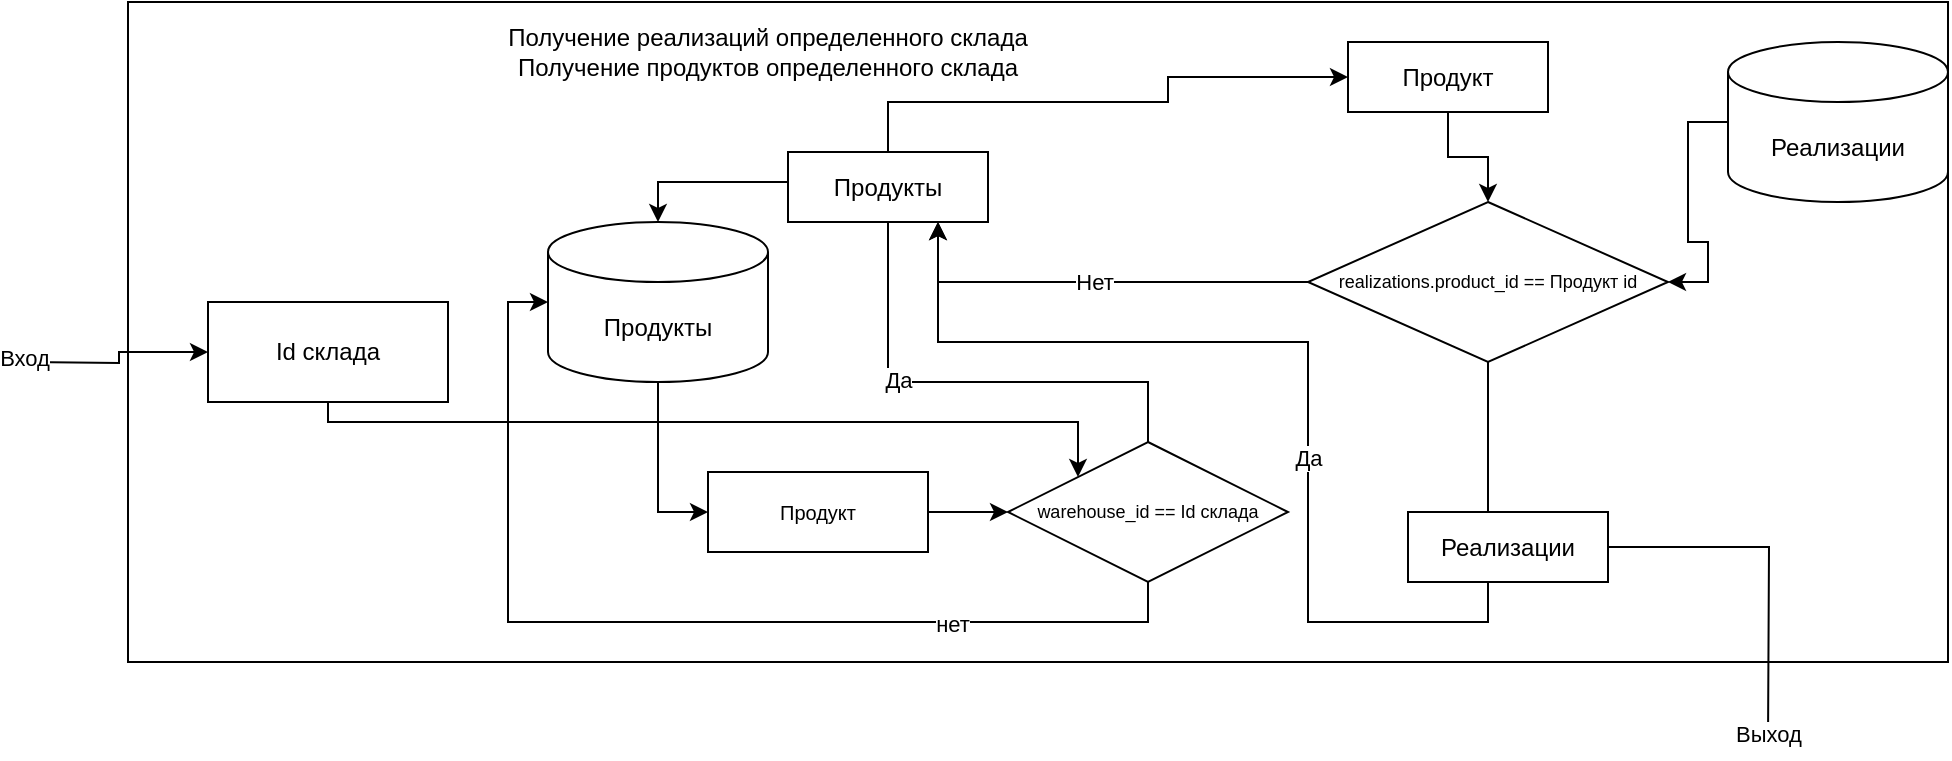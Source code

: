 <mxfile version="21.5.1" type="device">
  <diagram name="Страница 1" id="-c8abf15AqLjRWEmIQHd">
    <mxGraphModel dx="1068" dy="650" grid="1" gridSize="10" guides="1" tooltips="1" connect="1" arrows="1" fold="1" page="1" pageScale="1" pageWidth="1100" pageHeight="850" math="0" shadow="0">
      <root>
        <mxCell id="0" />
        <mxCell id="1" parent="0" />
        <mxCell id="G-FsZMBp941R1rGe7zR7-5" style="edgeStyle=orthogonalEdgeStyle;rounded=0;orthogonalLoop=1;jettySize=auto;html=1;entryX=0;entryY=0.5;entryDx=0;entryDy=0;" edge="1" parent="1" source="G-FsZMBp941R1rGe7zR7-1" target="G-FsZMBp941R1rGe7zR7-2">
          <mxGeometry relative="1" as="geometry" />
        </mxCell>
        <mxCell id="G-FsZMBp941R1rGe7zR7-2" value="" style="rounded=0;whiteSpace=wrap;html=1;" vertex="1" parent="1">
          <mxGeometry x="90" y="60" width="910" height="330" as="geometry" />
        </mxCell>
        <mxCell id="G-FsZMBp941R1rGe7zR7-4" value="Получение реализаций определенного склада&lt;br&gt;Получение продуктов определенного склада" style="text;html=1;strokeColor=none;fillColor=none;align=center;verticalAlign=middle;whiteSpace=wrap;rounded=0;" vertex="1" parent="1">
          <mxGeometry x="270" y="70" width="280" height="30" as="geometry" />
        </mxCell>
        <mxCell id="G-FsZMBp941R1rGe7zR7-9" style="edgeStyle=orthogonalEdgeStyle;rounded=0;orthogonalLoop=1;jettySize=auto;html=1;" edge="1" parent="1" source="G-FsZMBp941R1rGe7zR7-6" target="G-FsZMBp941R1rGe7zR7-8">
          <mxGeometry relative="1" as="geometry" />
        </mxCell>
        <mxCell id="G-FsZMBp941R1rGe7zR7-6" value="Продукт&lt;br style=&quot;font-size: 10px;&quot;&gt;" style="rounded=0;whiteSpace=wrap;html=1;fontSize=10;" vertex="1" parent="1">
          <mxGeometry x="380" y="295" width="110" height="40" as="geometry" />
        </mxCell>
        <mxCell id="G-FsZMBp941R1rGe7zR7-17" style="edgeStyle=orthogonalEdgeStyle;rounded=0;orthogonalLoop=1;jettySize=auto;html=1;entryX=0;entryY=0.5;entryDx=0;entryDy=0;entryPerimeter=0;" edge="1" parent="1" source="G-FsZMBp941R1rGe7zR7-8" target="G-FsZMBp941R1rGe7zR7-13">
          <mxGeometry relative="1" as="geometry">
            <Array as="points">
              <mxPoint x="600" y="370" />
              <mxPoint x="280" y="370" />
              <mxPoint x="280" y="210" />
            </Array>
          </mxGeometry>
        </mxCell>
        <mxCell id="G-FsZMBp941R1rGe7zR7-18" value="нет" style="edgeLabel;html=1;align=center;verticalAlign=middle;resizable=0;points=[];" vertex="1" connectable="0" parent="G-FsZMBp941R1rGe7zR7-17">
          <mxGeometry x="-0.545" y="1" relative="1" as="geometry">
            <mxPoint as="offset" />
          </mxGeometry>
        </mxCell>
        <mxCell id="G-FsZMBp941R1rGe7zR7-8" value="warehouse_id == Id склада" style="rhombus;whiteSpace=wrap;html=1;fontSize=9;" vertex="1" parent="1">
          <mxGeometry x="530" y="280" width="140" height="70" as="geometry" />
        </mxCell>
        <mxCell id="G-FsZMBp941R1rGe7zR7-14" style="edgeStyle=orthogonalEdgeStyle;rounded=0;orthogonalLoop=1;jettySize=auto;html=1;entryX=0;entryY=0.5;entryDx=0;entryDy=0;" edge="1" parent="1" source="G-FsZMBp941R1rGe7zR7-13" target="G-FsZMBp941R1rGe7zR7-6">
          <mxGeometry relative="1" as="geometry" />
        </mxCell>
        <mxCell id="G-FsZMBp941R1rGe7zR7-13" value="Продукты" style="shape=cylinder3;whiteSpace=wrap;html=1;boundedLbl=1;backgroundOutline=1;size=15;" vertex="1" parent="1">
          <mxGeometry x="300" y="170" width="110" height="80" as="geometry" />
        </mxCell>
        <mxCell id="G-FsZMBp941R1rGe7zR7-15" value="" style="edgeStyle=orthogonalEdgeStyle;rounded=0;orthogonalLoop=1;jettySize=auto;html=1;entryX=0.5;entryY=0;entryDx=0;entryDy=0;entryPerimeter=0;" edge="1" parent="1" source="G-FsZMBp941R1rGe7zR7-8" target="G-FsZMBp941R1rGe7zR7-13">
          <mxGeometry relative="1" as="geometry">
            <mxPoint x="600" y="280" as="sourcePoint" />
            <mxPoint x="345" y="170" as="targetPoint" />
            <Array as="points">
              <mxPoint x="600" y="250" />
              <mxPoint x="470" y="250" />
              <mxPoint x="470" y="150" />
              <mxPoint x="355" y="150" />
            </Array>
          </mxGeometry>
        </mxCell>
        <mxCell id="G-FsZMBp941R1rGe7zR7-16" value="Да" style="edgeLabel;html=1;align=center;verticalAlign=middle;resizable=0;points=[];" vertex="1" connectable="0" parent="G-FsZMBp941R1rGe7zR7-15">
          <mxGeometry x="-0.212" y="-1" relative="1" as="geometry">
            <mxPoint as="offset" />
          </mxGeometry>
        </mxCell>
        <mxCell id="G-FsZMBp941R1rGe7zR7-20" style="edgeStyle=orthogonalEdgeStyle;rounded=0;orthogonalLoop=1;jettySize=auto;html=1;entryX=0;entryY=0.5;entryDx=0;entryDy=0;" edge="1" parent="1" source="G-FsZMBp941R1rGe7zR7-3" target="G-FsZMBp941R1rGe7zR7-19">
          <mxGeometry relative="1" as="geometry">
            <Array as="points">
              <mxPoint x="470" y="110" />
              <mxPoint x="610" y="110" />
              <mxPoint x="610" y="98" />
            </Array>
          </mxGeometry>
        </mxCell>
        <mxCell id="G-FsZMBp941R1rGe7zR7-3" value="Продукты" style="rounded=0;whiteSpace=wrap;html=1;" vertex="1" parent="1">
          <mxGeometry x="420" y="135" width="100" height="35" as="geometry" />
        </mxCell>
        <mxCell id="G-FsZMBp941R1rGe7zR7-25" style="edgeStyle=orthogonalEdgeStyle;rounded=0;orthogonalLoop=1;jettySize=auto;html=1;" edge="1" parent="1" source="G-FsZMBp941R1rGe7zR7-19" target="G-FsZMBp941R1rGe7zR7-22">
          <mxGeometry relative="1" as="geometry" />
        </mxCell>
        <mxCell id="G-FsZMBp941R1rGe7zR7-19" value="Продукт" style="rounded=0;whiteSpace=wrap;html=1;" vertex="1" parent="1">
          <mxGeometry x="700" y="80" width="100" height="35" as="geometry" />
        </mxCell>
        <mxCell id="G-FsZMBp941R1rGe7zR7-26" value="Да" style="edgeStyle=orthogonalEdgeStyle;rounded=0;orthogonalLoop=1;jettySize=auto;html=1;entryX=0.75;entryY=1;entryDx=0;entryDy=0;" edge="1" parent="1" source="G-FsZMBp941R1rGe7zR7-22" target="G-FsZMBp941R1rGe7zR7-3">
          <mxGeometry relative="1" as="geometry">
            <Array as="points">
              <mxPoint x="770" y="370" />
              <mxPoint x="680" y="370" />
              <mxPoint x="680" y="230" />
              <mxPoint x="495" y="230" />
            </Array>
          </mxGeometry>
        </mxCell>
        <mxCell id="G-FsZMBp941R1rGe7zR7-27" value="Нет" style="edgeStyle=orthogonalEdgeStyle;rounded=0;orthogonalLoop=1;jettySize=auto;html=1;entryX=0.75;entryY=1;entryDx=0;entryDy=0;" edge="1" parent="1" source="G-FsZMBp941R1rGe7zR7-22" target="G-FsZMBp941R1rGe7zR7-3">
          <mxGeometry relative="1" as="geometry" />
        </mxCell>
        <mxCell id="G-FsZMBp941R1rGe7zR7-22" value="realizations.product_id == Продукт id" style="rhombus;whiteSpace=wrap;html=1;fontSize=9;" vertex="1" parent="1">
          <mxGeometry x="680" y="160" width="180" height="80" as="geometry" />
        </mxCell>
        <mxCell id="G-FsZMBp941R1rGe7zR7-24" style="edgeStyle=orthogonalEdgeStyle;rounded=0;orthogonalLoop=1;jettySize=auto;html=1;" edge="1" parent="1" source="G-FsZMBp941R1rGe7zR7-23" target="G-FsZMBp941R1rGe7zR7-22">
          <mxGeometry relative="1" as="geometry" />
        </mxCell>
        <mxCell id="G-FsZMBp941R1rGe7zR7-23" value="Реализации" style="shape=cylinder3;whiteSpace=wrap;html=1;boundedLbl=1;backgroundOutline=1;size=15;" vertex="1" parent="1">
          <mxGeometry x="890" y="80" width="110" height="80" as="geometry" />
        </mxCell>
        <mxCell id="G-FsZMBp941R1rGe7zR7-28" style="edgeStyle=orthogonalEdgeStyle;rounded=0;orthogonalLoop=1;jettySize=auto;html=1;" edge="1" parent="1" source="G-FsZMBp941R1rGe7zR7-21">
          <mxGeometry relative="1" as="geometry">
            <mxPoint x="910" y="430" as="targetPoint" />
          </mxGeometry>
        </mxCell>
        <mxCell id="G-FsZMBp941R1rGe7zR7-29" value="Выход" style="edgeLabel;html=1;align=center;verticalAlign=middle;resizable=0;points=[];" vertex="1" connectable="0" parent="G-FsZMBp941R1rGe7zR7-28">
          <mxGeometry x="0.947" relative="1" as="geometry">
            <mxPoint as="offset" />
          </mxGeometry>
        </mxCell>
        <mxCell id="G-FsZMBp941R1rGe7zR7-21" value="Реализации" style="rounded=0;whiteSpace=wrap;html=1;" vertex="1" parent="1">
          <mxGeometry x="730" y="315" width="100" height="35" as="geometry" />
        </mxCell>
        <mxCell id="G-FsZMBp941R1rGe7zR7-31" style="edgeStyle=orthogonalEdgeStyle;rounded=0;orthogonalLoop=1;jettySize=auto;html=1;entryX=0;entryY=0;entryDx=0;entryDy=0;" edge="1" parent="1" source="G-FsZMBp941R1rGe7zR7-1" target="G-FsZMBp941R1rGe7zR7-8">
          <mxGeometry relative="1" as="geometry">
            <Array as="points">
              <mxPoint x="190" y="270" />
              <mxPoint x="565" y="270" />
            </Array>
          </mxGeometry>
        </mxCell>
        <mxCell id="G-FsZMBp941R1rGe7zR7-32" style="edgeStyle=orthogonalEdgeStyle;rounded=0;orthogonalLoop=1;jettySize=auto;html=1;horizontal=1;entryX=0;entryY=0.5;entryDx=0;entryDy=0;" edge="1" parent="1" target="G-FsZMBp941R1rGe7zR7-1">
          <mxGeometry relative="1" as="geometry">
            <mxPoint x="50" y="235" as="targetPoint" />
            <mxPoint x="40" y="240" as="sourcePoint" />
          </mxGeometry>
        </mxCell>
        <mxCell id="G-FsZMBp941R1rGe7zR7-33" value="Вход" style="edgeLabel;html=1;align=center;verticalAlign=middle;resizable=0;points=[];" vertex="1" connectable="0" parent="G-FsZMBp941R1rGe7zR7-32">
          <mxGeometry x="-1" y="3" relative="1" as="geometry">
            <mxPoint x="-2" y="1" as="offset" />
          </mxGeometry>
        </mxCell>
        <mxCell id="G-FsZMBp941R1rGe7zR7-1" value="Id склада" style="rounded=0;whiteSpace=wrap;html=1;" vertex="1" parent="1">
          <mxGeometry x="130" y="210" width="120" height="50" as="geometry" />
        </mxCell>
      </root>
    </mxGraphModel>
  </diagram>
</mxfile>
